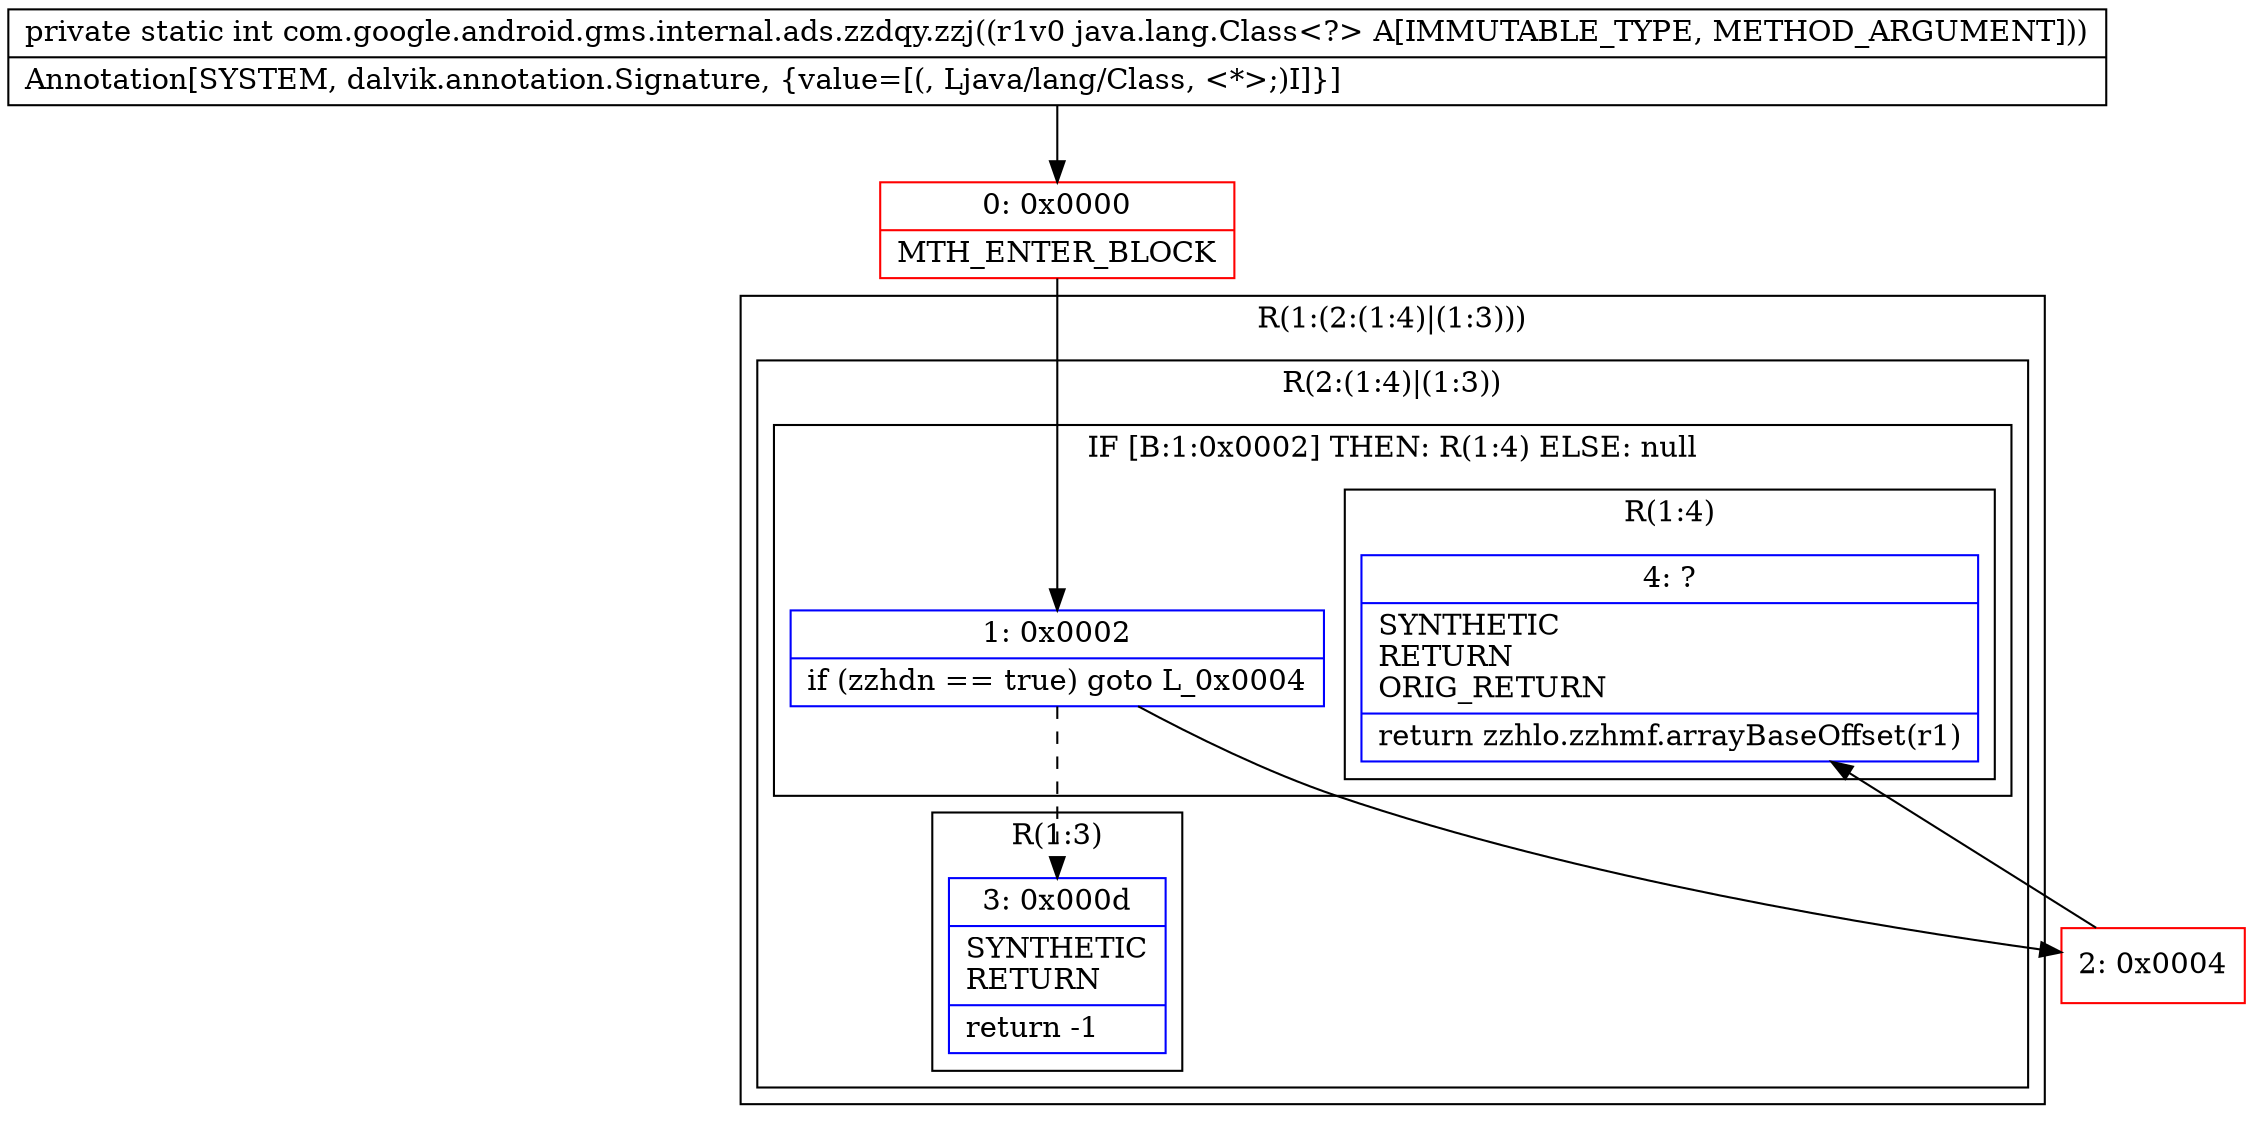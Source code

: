 digraph "CFG forcom.google.android.gms.internal.ads.zzdqy.zzj(Ljava\/lang\/Class;)I" {
subgraph cluster_Region_1028241441 {
label = "R(1:(2:(1:4)|(1:3)))";
node [shape=record,color=blue];
subgraph cluster_Region_1943208864 {
label = "R(2:(1:4)|(1:3))";
node [shape=record,color=blue];
subgraph cluster_IfRegion_1505147837 {
label = "IF [B:1:0x0002] THEN: R(1:4) ELSE: null";
node [shape=record,color=blue];
Node_1 [shape=record,label="{1\:\ 0x0002|if (zzhdn == true) goto L_0x0004\l}"];
subgraph cluster_Region_1067106331 {
label = "R(1:4)";
node [shape=record,color=blue];
Node_4 [shape=record,label="{4\:\ ?|SYNTHETIC\lRETURN\lORIG_RETURN\l|return zzhlo.zzhmf.arrayBaseOffset(r1)\l}"];
}
}
subgraph cluster_Region_1340272505 {
label = "R(1:3)";
node [shape=record,color=blue];
Node_3 [shape=record,label="{3\:\ 0x000d|SYNTHETIC\lRETURN\l|return \-1\l}"];
}
}
}
Node_0 [shape=record,color=red,label="{0\:\ 0x0000|MTH_ENTER_BLOCK\l}"];
Node_2 [shape=record,color=red,label="{2\:\ 0x0004}"];
MethodNode[shape=record,label="{private static int com.google.android.gms.internal.ads.zzdqy.zzj((r1v0 java.lang.Class\<?\> A[IMMUTABLE_TYPE, METHOD_ARGUMENT]))  | Annotation[SYSTEM, dalvik.annotation.Signature, \{value=[(, Ljava\/lang\/Class, \<*\>;)I]\}]\l}"];
MethodNode -> Node_0;
Node_1 -> Node_2;
Node_1 -> Node_3[style=dashed];
Node_0 -> Node_1;
Node_2 -> Node_4;
}

